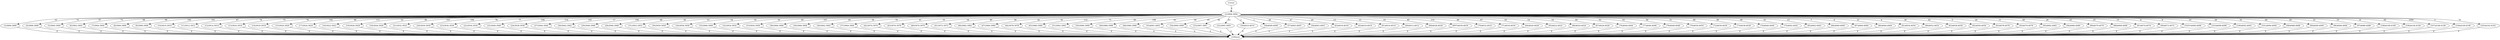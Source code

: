 digraph "" { 
1[ label="(1)root"];
2[ label="(2)3894-3894"];
3[ label="(3)3896-3896"];
4[ label="(4)3898-3898"];
5[ label="(5)3900-3900"];
6[ label="(6)3902-3902"];
7[ label="(7)3904-3904"];
8[ label="(8)3906-3906"];
9[ label="(9)3908-3908"];
10[ label="(10)3910-3910"];
11[ label="(11)3912-3912"];
12[ label="(12)3914-3914"];
13[ label="(13)3916-3916"];
14[ label="(14)3918-3918"];
15[ label="(15)3920-3920"];
17[ label="(17)3924-3924"];
16[ label="(16)3922-3922"];
19[ label="(19)3928-3928"];
18[ label="(18)3926-3926"];
21[ label="(21)3932-3932"];
20[ label="(20)3930-3930"];
23[ label="(23)3936-3936"];
22[ label="(22)3934-3934"];
25[ label="(25)3940-3940"];
24[ label="(24)3938-3938"];
27[ label="(27)3944-3944"];
26[ label="(26)3942-3942"];
29[ label="(29)3948-3948"];
28[ label="(28)3946-3946"];
31[ label="(31)3952-3952"];
30[ label="(30)3950-3950"];
34[ label="(34)3958-3958"];
35[ label="(35)3960-3960"];
32[ label="(32)3954-3954"];
33[ label="(33)3956-3956"];
38[ label="(38)3966-3966"];
39[ label="(39)3968-3968"];
36[ label="(36)3962-3962"];
37[ label="(37)3964-3964"];
42[ label="(42)3974-3974"];
43[ label="(43)3976-3976"];
40[ label="(40)3970-3970"];
41[ label="(41)3972-3972"];
46[ label="(46)3982-3982"];
47[ label="(47)3984-3984"];
44[ label="(44)3978-3978"];
45[ label="(45)3980-3980"];
51[ label="(51)3992-3992"];
50[ label="(50)3990-3990"];
49[ label="(49)3988-3988"];
48[ label="(48)3986-3986"];
55[ label="(55)4001-4001"];
54[ label="(54)3999-3999"];
53[ label="(53)3997-3997"];
52[ label="(52)3995-3995"];
59[ label="(59)4010-4010"];
58[ label="(58)4008-4008"];
57[ label="(57)4005-4005"];
56[ label="(56)4003-4003"];
63[ label="(63)4018-4018"];
62[ label="(62)4016-4016"];
61[ label="(61)4014-4014"];
60[ label="(60)4012-4012"];
68[ label="(68)4028-4028"];
69[ label="(69**)4030-4030"];
70[ label="(70)4032-4032"];
71[ label="(71)4034-4034"];
64[ label="(64)4020-4020"];
65[ label="(65)4022-4022"];
66[ label="(66)4024-4024"];
67[ label="(67)4026-4026"];
76[ label="(76)4044-4044"];
77[ label="(77)4046-4046"];
78[ label="(78)4048-4048"];
79[ label="(79)4050-4050"];
72[ label="(72)4036-4036"];
73[ label="(73)4038-4038"];
74[ label="(74)4040-4040"];
75[ label="(75)4042-4042"];
85[ label="(85)4062-4062"];
84[ label="(84)4060-4060"];
87[ label="(87)4066-4066"];
86[ label="(86)4064-4064"];
81[ label="(81)4054-4054"];
80[ label="(80)4052-4052"];
83[ label="(83)4058-4058"];
82[ label="(82)4056-4056"];
93[ label="(93)4078-4078"];
92[ label="(92)4076-4076"];
95[ label="(95)4082-4082"];
94[ label="(94)4080-4080"];
89[ label="(89)4070-4070"];
88[ label="(88)4068-4068"];
91[ label="(91)4074-4074"];
90[ label="(90)4072-4072"];
102[ label="(102**)4096-4096"];
103[ label="(103)4098-4098"];
100[ label="(100)4092-4092"];
101[ label="(101)4094-4094"];
98[ label="(98)4088-4088"];
99[ label="(99)4090-4090"];
96[ label="(96)4084-4084"];
97[ label="(97)4086-4086"];
108[ label="(108)4108-4108"];
109[ label="(109)exit"];
106[ label="(106)4104-4104"];
107[ label="(107)4106-4106"];
104[ label="(104)4100-4100"];
105[ label="(105)4102-4102"];
1->2[ label="E"];
2->58[ label="1"];
2->59[ label="2"];
2->104[ label="3"];
2->81[ label="4"];
2->82[ label="5"];
2->87[ label="6"];
2->84[ label="7"];
2->90[ label="8"];
2->102[ label="9"];
2->97[ label="10"];
2->92[ label="11"];
2->61[ label="12"];
2->62[ label="13"];
2->65[ label="14"];
2->91[ label="15"];
2->66[ label="16"];
2->26[ label="17"];
2->64[ label="18"];
2->60[ label="19"];
2->63[ label="20"];
2->86[ label="21"];
2->3[ label="22"];
2->85[ label="23"];
2->93[ label="24"];
2->88[ label="25"];
2->94[ label="26"];
2->99[ label="28"];
2->100[ label="29"];
2->80[ label="30"];
2->79[ label="31"];
2->96[ label="32"];
2->103[ label="33"];
2->40[ label="34"];
2->43[ label="35"];
2->31[ label="36"];
2->18[ label="38"];
2->32[ label="39"];
2->39[ label="40"];
2->42[ label="41"];
2->47[ label="42"];
2->52[ label="43"];
2->53[ label="44"];
2->54[ label="45"];
2->55[ label="46"];
2->56[ label="47"];
2->57[ label="48"];
2->95[ label="49"];
2->4[ label="51"];
2->19[ label="52"];
2->30[ label="53"];
2->34[ label="54"];
2->35[ label="55"];
2->36[ label="56"];
2->46[ label="58"];
2->50[ label="59"];
2->106[ label="60"];
2->101[ label="61"];
2->83[ label="62"];
2->89[ label="63"];
2->98[ label="64"];
2->11[ label="67"];
2->28[ label="68"];
2->105[ label="70"];
2->51[ label="71"];
2->6[ label="73"];
2->12[ label="74"];
2->13[ label="75"];
2->14[ label="76"];
2->22[ label="77"];
2->23[ label="78"];
2->37[ label="79"];
2->41[ label="80"];
2->44[ label="81"];
2->48[ label="82"];
2->67[ label="84"];
2->68[ label="85"];
2->70[ label="86"];
2->71[ label="87"];
2->72[ label="88"];
2->73[ label="89"];
2->74[ label="90"];
2->75[ label="91"];
2->76[ label="92"];
2->77[ label="93"];
2->78[ label="94"];
2->33[ label="95"];
2->17[ label="96"];
2->5[ label="97"];
2->7[ label="98"];
2->8[ label="99"];
2->9[ label="100"];
2->10[ label="101"];
2->15[ label="102"];
2->21[ label="103"];
2->25[ label="104"];
2->27[ label="105"];
2->29[ label="106"];
2->38[ label="107"];
2->49[ label="108"];
2->20[ label="109"];
2->69[ label="110"];
2->16[ label="111"];
2->45[ label="112"];
2->24[ label="114"];
2->107[ label="1000"];
2->108[ label="D"];
3->109[ label="E"];
4->109[ label="E"];
5->109[ label="E"];
6->109[ label="E"];
7->109[ label="E"];
8->109[ label="E"];
9->109[ label="E"];
10->109[ label="E"];
11->109[ label="E"];
12->109[ label="E"];
13->109[ label="E"];
14->109[ label="E"];
15->109[ label="E"];
16->109[ label="E"];
17->109[ label="E"];
18->109[ label="E"];
19->109[ label="E"];
20->109[ label="E"];
21->109[ label="E"];
22->109[ label="E"];
23->109[ label="E"];
24->109[ label="E"];
25->109[ label="E"];
26->109[ label="E"];
27->109[ label="E"];
28->109[ label="E"];
29->109[ label="E"];
30->109[ label="E"];
31->109[ label="E"];
32->109[ label="E"];
33->109[ label="E"];
34->109[ label="E"];
35->109[ label="E"];
36->109[ label="E"];
37->109[ label="E"];
38->109[ label="E"];
39->109[ label="E"];
40->109[ label="E"];
41->109[ label="E"];
42->109[ label="E"];
43->109[ label="E"];
44->109[ label="E"];
45->109[ label="E"];
46->109[ label="E"];
47->109[ label="E"];
48->109[ label="E"];
49->109[ label="E"];
50->109[ label="E"];
51->109[ label="E"];
52->109[ label="E"];
53->109[ label="E"];
54->109[ label="E"];
55->109[ label="E"];
56->109[ label="E"];
57->109[ label="E"];
58->109[ label="E"];
59->109[ label="E"];
60->109[ label="E"];
61->109[ label="E"];
62->109[ label="E"];
63->109[ label="E"];
64->109[ label="E"];
65->109[ label="E"];
66->109[ label="E"];
67->109[ label="E"];
68->109[ label="E"];
69->109[ label="E"];
70->109[ label="E"];
71->109[ label="E"];
72->109[ label="E"];
73->109[ label="E"];
74->109[ label="E"];
75->109[ label="E"];
76->109[ label="E"];
77->109[ label="E"];
78->109[ label="E"];
79->109[ label="E"];
80->109[ label="E"];
81->109[ label="E"];
82->109[ label="E"];
83->109[ label="E"];
84->109[ label="E"];
85->109[ label="E"];
86->109[ label="E"];
87->109[ label="E"];
88->109[ label="E"];
89->109[ label="E"];
90->109[ label="E"];
91->109[ label="E"];
92->109[ label="E"];
93->109[ label="E"];
94->109[ label="E"];
95->109[ label="E"];
96->109[ label="E"];
97->109[ label="E"];
98->109[ label="E"];
99->109[ label="E"];
100->109[ label="E"];
101->109[ label="E"];
102->109[ label="E"];
103->109[ label="E"];
104->109[ label="E"];
105->109[ label="E"];
106->109[ label="E"];
107->109[ label="E"];
108->109[ label="E"];
}